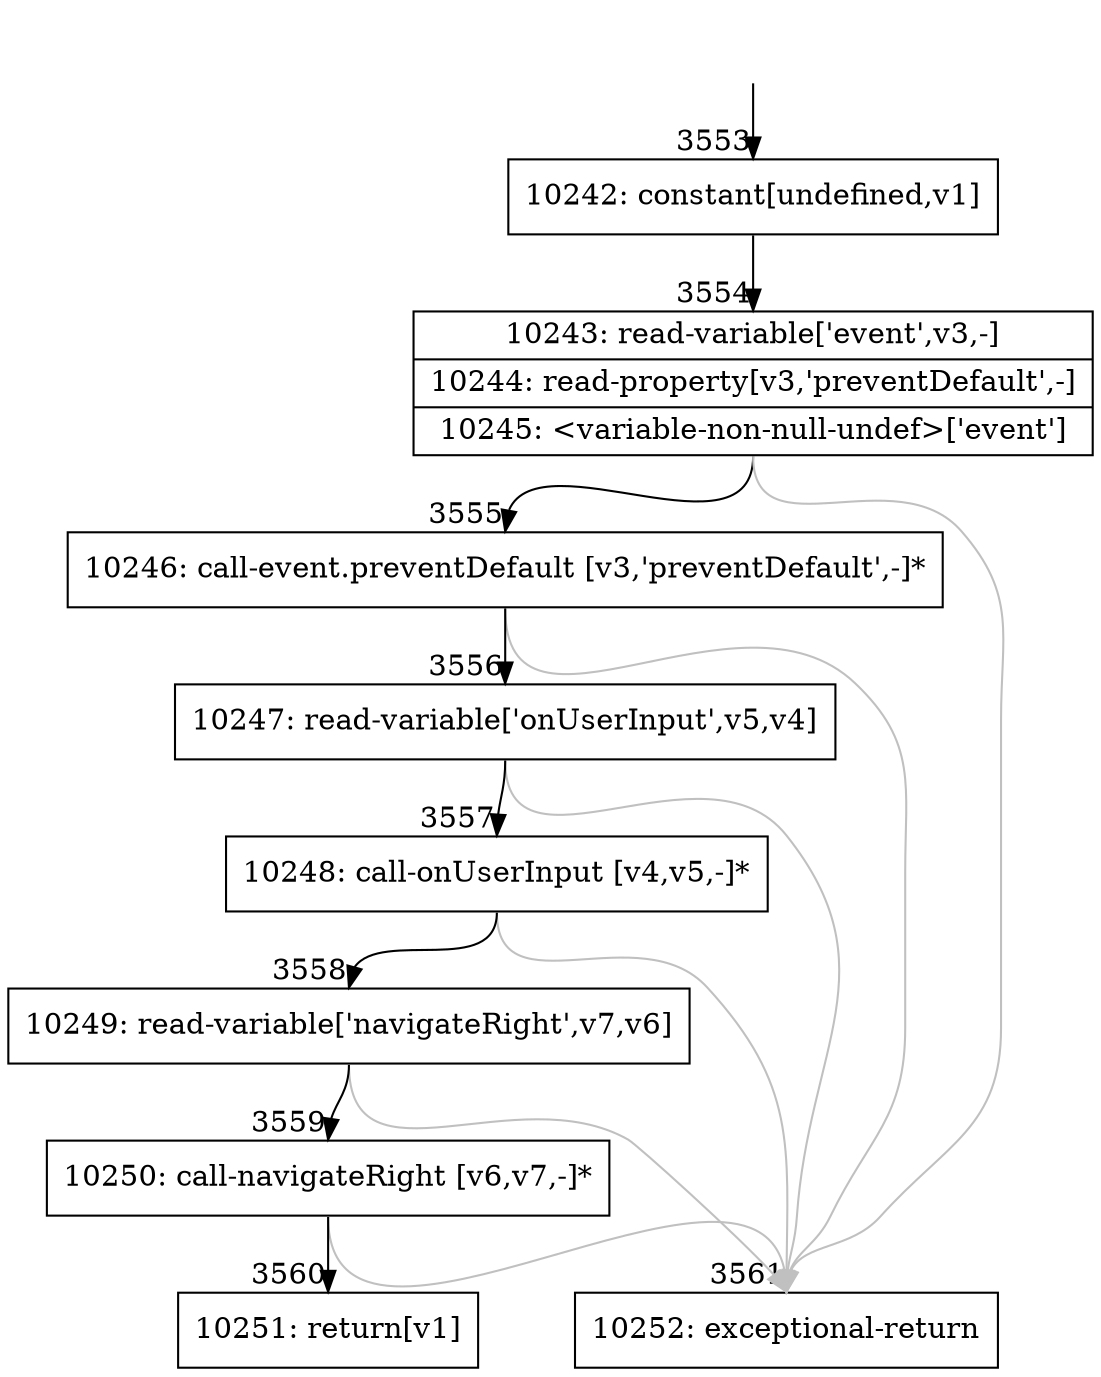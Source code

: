 digraph {
rankdir="TD"
BB_entry205[shape=none,label=""];
BB_entry205 -> BB3553 [tailport=s, headport=n, headlabel="    3553"]
BB3553 [shape=record label="{10242: constant[undefined,v1]}" ] 
BB3553 -> BB3554 [tailport=s, headport=n, headlabel="      3554"]
BB3554 [shape=record label="{10243: read-variable['event',v3,-]|10244: read-property[v3,'preventDefault',-]|10245: \<variable-non-null-undef\>['event']}" ] 
BB3554 -> BB3555 [tailport=s, headport=n, headlabel="      3555"]
BB3554 -> BB3561 [tailport=s, headport=n, color=gray, headlabel="      3561"]
BB3555 [shape=record label="{10246: call-event.preventDefault [v3,'preventDefault',-]*}" ] 
BB3555 -> BB3556 [tailport=s, headport=n, headlabel="      3556"]
BB3555 -> BB3561 [tailport=s, headport=n, color=gray]
BB3556 [shape=record label="{10247: read-variable['onUserInput',v5,v4]}" ] 
BB3556 -> BB3557 [tailport=s, headport=n, headlabel="      3557"]
BB3556 -> BB3561 [tailport=s, headport=n, color=gray]
BB3557 [shape=record label="{10248: call-onUserInput [v4,v5,-]*}" ] 
BB3557 -> BB3558 [tailport=s, headport=n, headlabel="      3558"]
BB3557 -> BB3561 [tailport=s, headport=n, color=gray]
BB3558 [shape=record label="{10249: read-variable['navigateRight',v7,v6]}" ] 
BB3558 -> BB3559 [tailport=s, headport=n, headlabel="      3559"]
BB3558 -> BB3561 [tailport=s, headport=n, color=gray]
BB3559 [shape=record label="{10250: call-navigateRight [v6,v7,-]*}" ] 
BB3559 -> BB3560 [tailport=s, headport=n, headlabel="      3560"]
BB3559 -> BB3561 [tailport=s, headport=n, color=gray]
BB3560 [shape=record label="{10251: return[v1]}" ] 
BB3561 [shape=record label="{10252: exceptional-return}" ] 
//#$~ 4068
}
